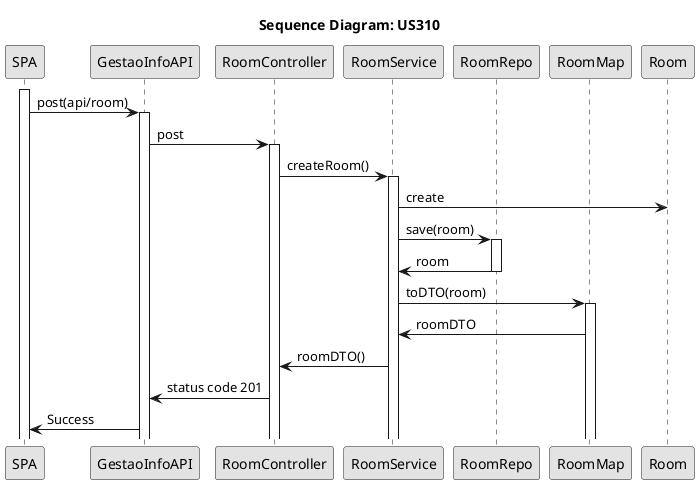 @startuml

skinparam Monochrome true
skinparam PackageStyle rectangle
skinparam Shadowing false

title Sequence Diagram: US310

participant "SPA" as SPA
participant "GestaoInfoAPI" as API
participant "RoomController" as Controller
participant "RoomService" as Service
participant "RoomRepo" as Repo
participant "RoomMap" as Map
participant "Room" as Room




activate SPA
SPA -> API: post(api/room)
activate API
API -> Controller: post
activate Controller
Controller -> Service: createRoom()
activate Service
Service -> Room: create

Service -> Repo: save(room)
activate Repo
Repo -> Service: room
deactivate Repo


Service -> Map: toDTO(room)
activate Map
Map -> Service: roomDTO


Service -> Controller: roomDTO()
Controller -> API: status code 201
API -> SPA: Success


@enduml
